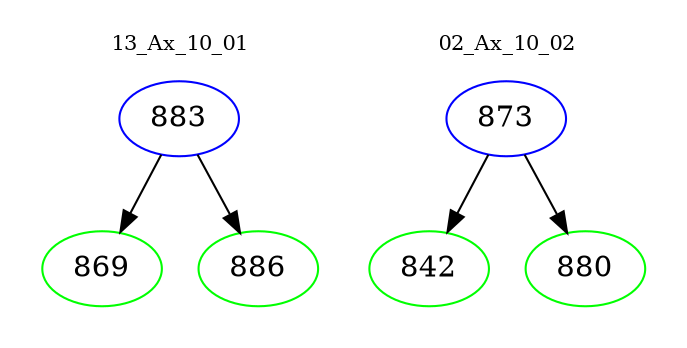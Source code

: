 digraph{
subgraph cluster_0 {
color = white
label = "13_Ax_10_01";
fontsize=10;
T0_883 [label="883", color="blue"]
T0_883 -> T0_869 [color="black"]
T0_869 [label="869", color="green"]
T0_883 -> T0_886 [color="black"]
T0_886 [label="886", color="green"]
}
subgraph cluster_1 {
color = white
label = "02_Ax_10_02";
fontsize=10;
T1_873 [label="873", color="blue"]
T1_873 -> T1_842 [color="black"]
T1_842 [label="842", color="green"]
T1_873 -> T1_880 [color="black"]
T1_880 [label="880", color="green"]
}
}
